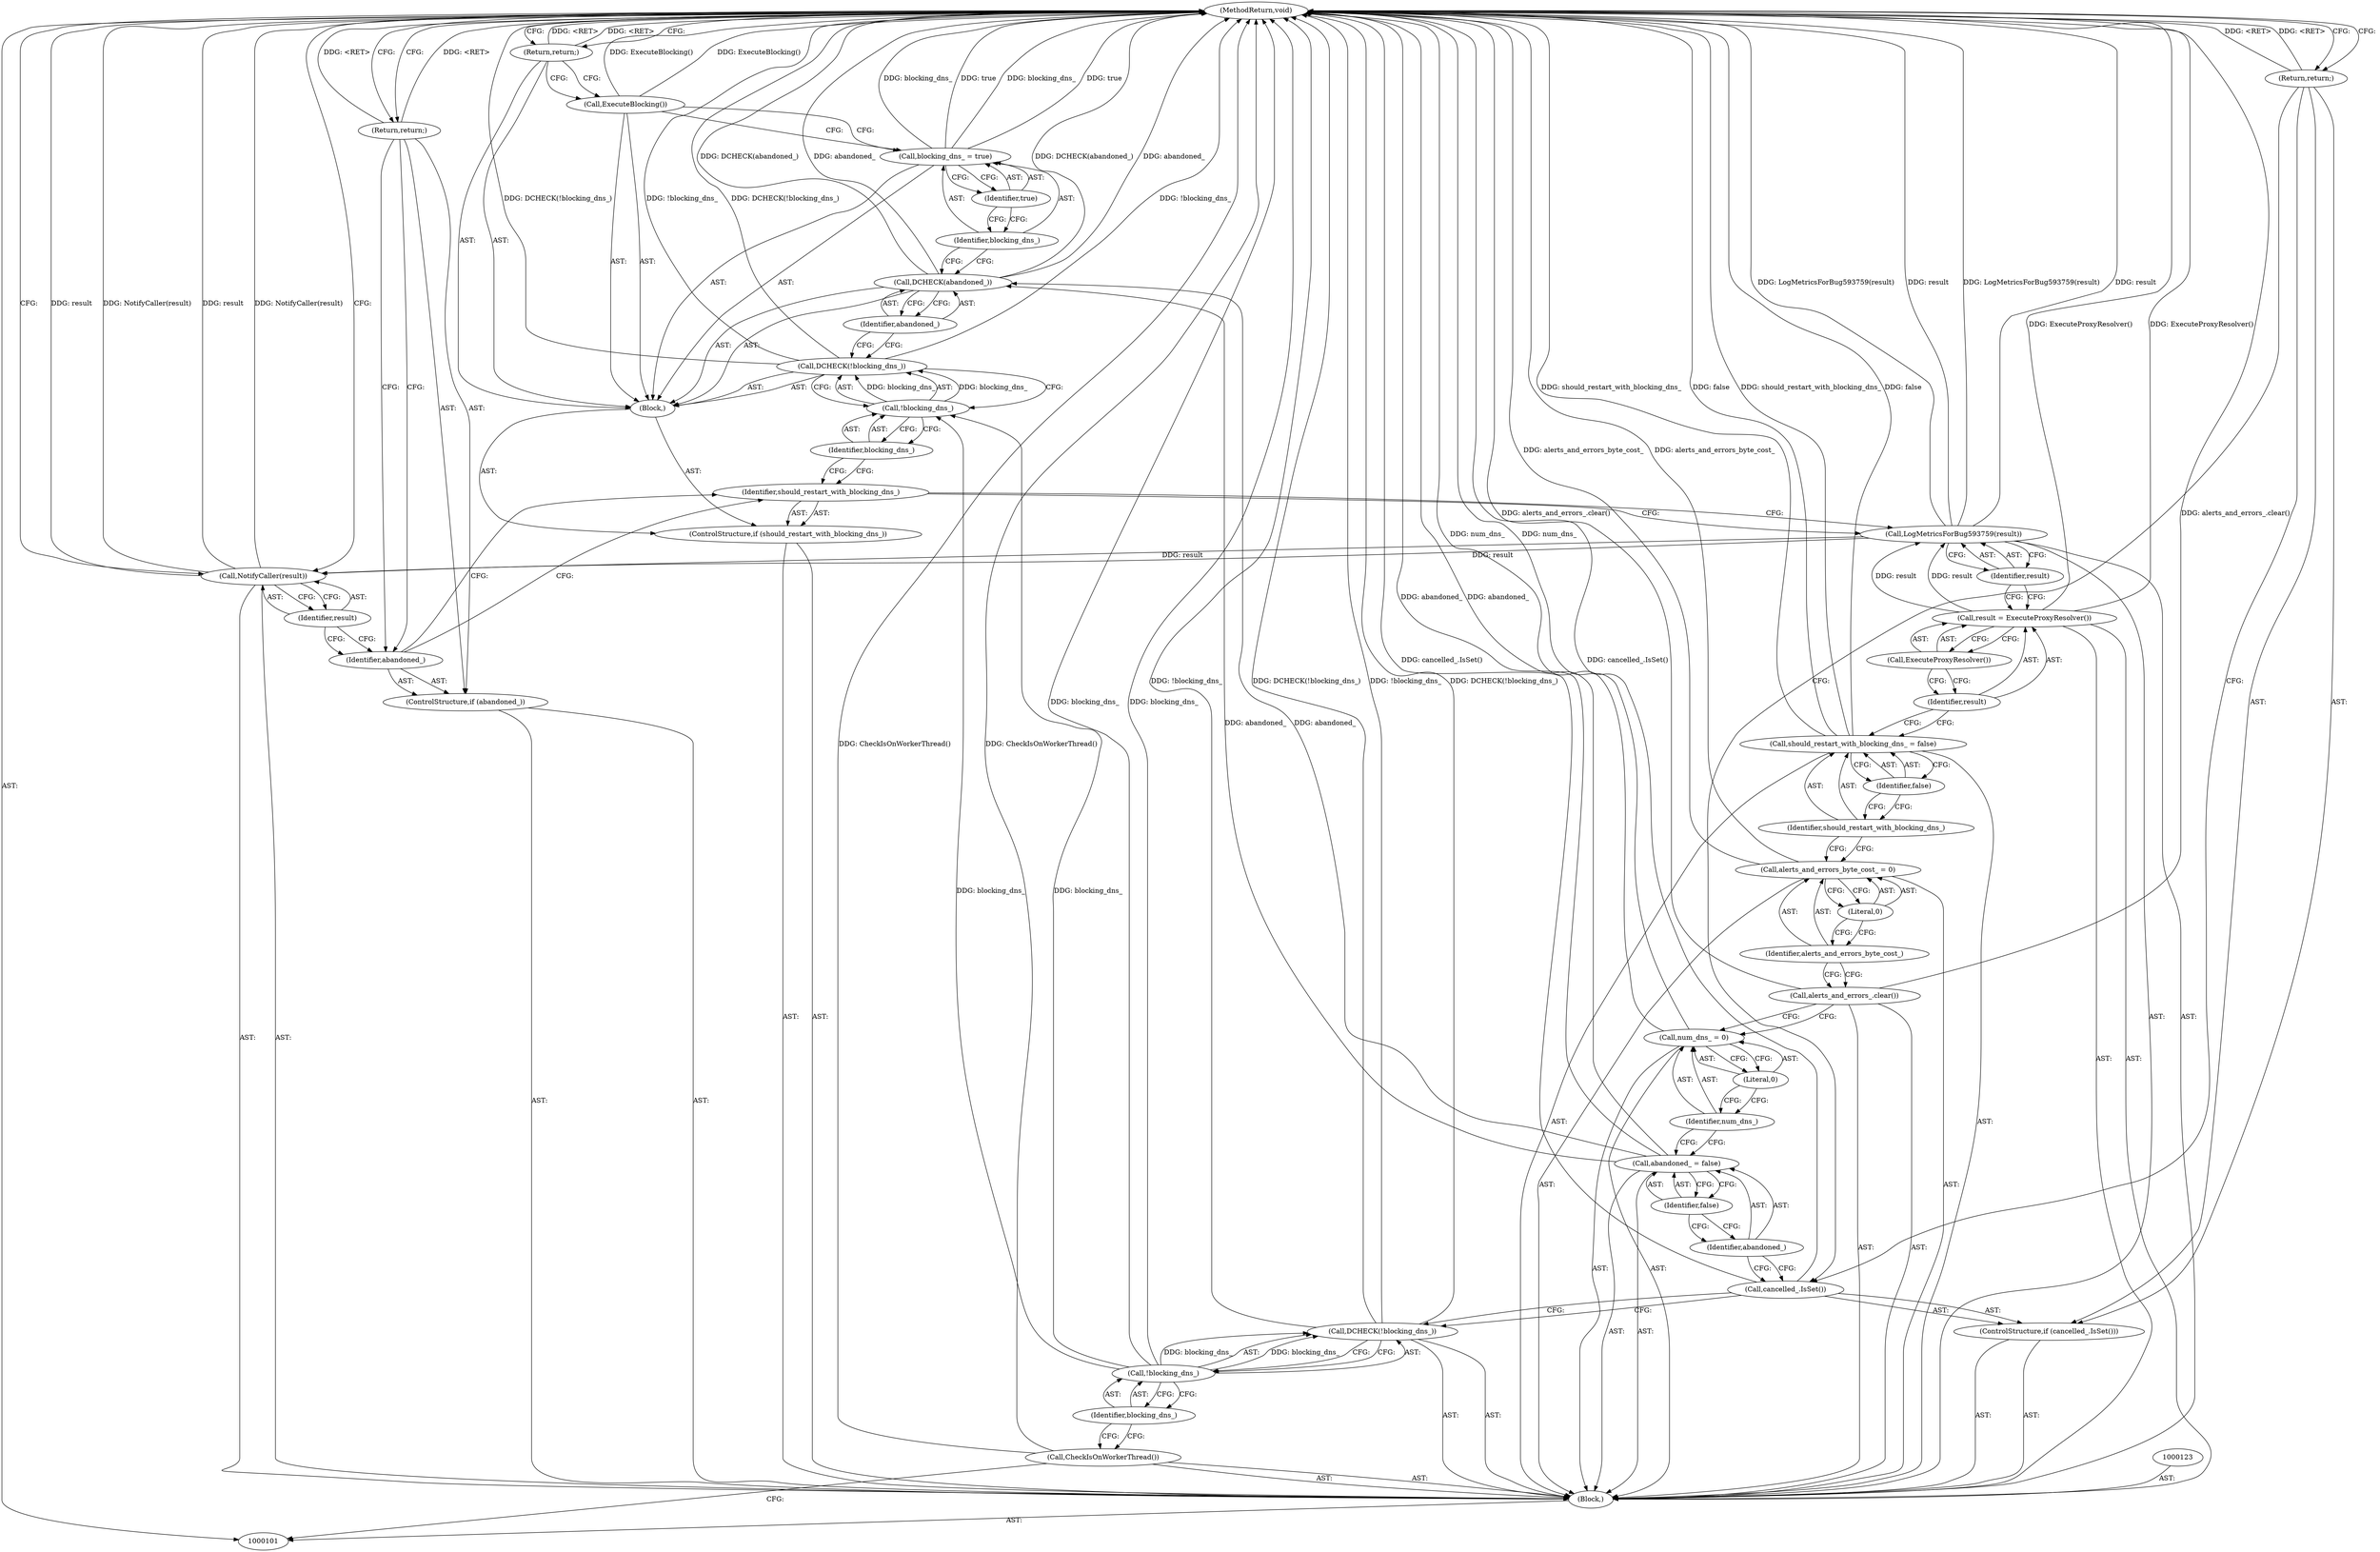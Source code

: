 digraph "0_Chrome_183f4bcddd821b4af3f6234ad2e8c371694a9ffb" {
"1000147" [label="(MethodReturn,void)"];
"1000102" [label="(Block,)"];
"1000116" [label="(Call,alerts_and_errors_.clear())"];
"1000117" [label="(Call,alerts_and_errors_byte_cost_ = 0)"];
"1000118" [label="(Identifier,alerts_and_errors_byte_cost_)"];
"1000119" [label="(Literal,0)"];
"1000120" [label="(Call,should_restart_with_blocking_dns_ = false)"];
"1000121" [label="(Identifier,should_restart_with_blocking_dns_)"];
"1000122" [label="(Identifier,false)"];
"1000126" [label="(Call,ExecuteProxyResolver())"];
"1000124" [label="(Call,result = ExecuteProxyResolver())"];
"1000125" [label="(Identifier,result)"];
"1000127" [label="(Call,LogMetricsForBug593759(result))"];
"1000128" [label="(Identifier,result)"];
"1000129" [label="(ControlStructure,if (should_restart_with_blocking_dns_))"];
"1000131" [label="(Block,)"];
"1000130" [label="(Identifier,should_restart_with_blocking_dns_)"];
"1000103" [label="(Call,CheckIsOnWorkerThread())"];
"1000133" [label="(Call,!blocking_dns_)"];
"1000134" [label="(Identifier,blocking_dns_)"];
"1000132" [label="(Call,DCHECK(!blocking_dns_))"];
"1000136" [label="(Identifier,abandoned_)"];
"1000135" [label="(Call,DCHECK(abandoned_))"];
"1000139" [label="(Identifier,true)"];
"1000137" [label="(Call,blocking_dns_ = true)"];
"1000138" [label="(Identifier,blocking_dns_)"];
"1000140" [label="(Call,ExecuteBlocking())"];
"1000141" [label="(Return,return;)"];
"1000142" [label="(ControlStructure,if (abandoned_))"];
"1000143" [label="(Identifier,abandoned_)"];
"1000144" [label="(Return,return;)"];
"1000106" [label="(Identifier,blocking_dns_)"];
"1000104" [label="(Call,DCHECK(!blocking_dns_))"];
"1000105" [label="(Call,!blocking_dns_)"];
"1000146" [label="(Identifier,result)"];
"1000145" [label="(Call,NotifyCaller(result))"];
"1000107" [label="(ControlStructure,if (cancelled_.IsSet()))"];
"1000108" [label="(Call,cancelled_.IsSet())"];
"1000109" [label="(Return,return;)"];
"1000112" [label="(Identifier,false)"];
"1000110" [label="(Call,abandoned_ = false)"];
"1000111" [label="(Identifier,abandoned_)"];
"1000115" [label="(Literal,0)"];
"1000113" [label="(Call,num_dns_ = 0)"];
"1000114" [label="(Identifier,num_dns_)"];
"1000147" -> "1000101"  [label="AST: "];
"1000147" -> "1000109"  [label="CFG: "];
"1000147" -> "1000141"  [label="CFG: "];
"1000147" -> "1000144"  [label="CFG: "];
"1000147" -> "1000145"  [label="CFG: "];
"1000144" -> "1000147"  [label="DDG: <RET>"];
"1000124" -> "1000147"  [label="DDG: ExecuteProxyResolver()"];
"1000108" -> "1000147"  [label="DDG: cancelled_.IsSet()"];
"1000104" -> "1000147"  [label="DDG: DCHECK(!blocking_dns_)"];
"1000104" -> "1000147"  [label="DDG: !blocking_dns_"];
"1000113" -> "1000147"  [label="DDG: num_dns_"];
"1000140" -> "1000147"  [label="DDG: ExecuteBlocking()"];
"1000103" -> "1000147"  [label="DDG: CheckIsOnWorkerThread()"];
"1000120" -> "1000147"  [label="DDG: should_restart_with_blocking_dns_"];
"1000120" -> "1000147"  [label="DDG: false"];
"1000127" -> "1000147"  [label="DDG: LogMetricsForBug593759(result)"];
"1000127" -> "1000147"  [label="DDG: result"];
"1000117" -> "1000147"  [label="DDG: alerts_and_errors_byte_cost_"];
"1000132" -> "1000147"  [label="DDG: !blocking_dns_"];
"1000132" -> "1000147"  [label="DDG: DCHECK(!blocking_dns_)"];
"1000145" -> "1000147"  [label="DDG: result"];
"1000145" -> "1000147"  [label="DDG: NotifyCaller(result)"];
"1000137" -> "1000147"  [label="DDG: true"];
"1000137" -> "1000147"  [label="DDG: blocking_dns_"];
"1000135" -> "1000147"  [label="DDG: DCHECK(abandoned_)"];
"1000135" -> "1000147"  [label="DDG: abandoned_"];
"1000110" -> "1000147"  [label="DDG: abandoned_"];
"1000116" -> "1000147"  [label="DDG: alerts_and_errors_.clear()"];
"1000105" -> "1000147"  [label="DDG: blocking_dns_"];
"1000141" -> "1000147"  [label="DDG: <RET>"];
"1000109" -> "1000147"  [label="DDG: <RET>"];
"1000102" -> "1000101"  [label="AST: "];
"1000103" -> "1000102"  [label="AST: "];
"1000104" -> "1000102"  [label="AST: "];
"1000107" -> "1000102"  [label="AST: "];
"1000110" -> "1000102"  [label="AST: "];
"1000113" -> "1000102"  [label="AST: "];
"1000116" -> "1000102"  [label="AST: "];
"1000117" -> "1000102"  [label="AST: "];
"1000120" -> "1000102"  [label="AST: "];
"1000123" -> "1000102"  [label="AST: "];
"1000124" -> "1000102"  [label="AST: "];
"1000127" -> "1000102"  [label="AST: "];
"1000129" -> "1000102"  [label="AST: "];
"1000142" -> "1000102"  [label="AST: "];
"1000145" -> "1000102"  [label="AST: "];
"1000116" -> "1000102"  [label="AST: "];
"1000116" -> "1000113"  [label="CFG: "];
"1000118" -> "1000116"  [label="CFG: "];
"1000116" -> "1000147"  [label="DDG: alerts_and_errors_.clear()"];
"1000117" -> "1000102"  [label="AST: "];
"1000117" -> "1000119"  [label="CFG: "];
"1000118" -> "1000117"  [label="AST: "];
"1000119" -> "1000117"  [label="AST: "];
"1000121" -> "1000117"  [label="CFG: "];
"1000117" -> "1000147"  [label="DDG: alerts_and_errors_byte_cost_"];
"1000118" -> "1000117"  [label="AST: "];
"1000118" -> "1000116"  [label="CFG: "];
"1000119" -> "1000118"  [label="CFG: "];
"1000119" -> "1000117"  [label="AST: "];
"1000119" -> "1000118"  [label="CFG: "];
"1000117" -> "1000119"  [label="CFG: "];
"1000120" -> "1000102"  [label="AST: "];
"1000120" -> "1000122"  [label="CFG: "];
"1000121" -> "1000120"  [label="AST: "];
"1000122" -> "1000120"  [label="AST: "];
"1000125" -> "1000120"  [label="CFG: "];
"1000120" -> "1000147"  [label="DDG: should_restart_with_blocking_dns_"];
"1000120" -> "1000147"  [label="DDG: false"];
"1000121" -> "1000120"  [label="AST: "];
"1000121" -> "1000117"  [label="CFG: "];
"1000122" -> "1000121"  [label="CFG: "];
"1000122" -> "1000120"  [label="AST: "];
"1000122" -> "1000121"  [label="CFG: "];
"1000120" -> "1000122"  [label="CFG: "];
"1000126" -> "1000124"  [label="AST: "];
"1000126" -> "1000125"  [label="CFG: "];
"1000124" -> "1000126"  [label="CFG: "];
"1000124" -> "1000102"  [label="AST: "];
"1000124" -> "1000126"  [label="CFG: "];
"1000125" -> "1000124"  [label="AST: "];
"1000126" -> "1000124"  [label="AST: "];
"1000128" -> "1000124"  [label="CFG: "];
"1000124" -> "1000147"  [label="DDG: ExecuteProxyResolver()"];
"1000124" -> "1000127"  [label="DDG: result"];
"1000125" -> "1000124"  [label="AST: "];
"1000125" -> "1000120"  [label="CFG: "];
"1000126" -> "1000125"  [label="CFG: "];
"1000127" -> "1000102"  [label="AST: "];
"1000127" -> "1000128"  [label="CFG: "];
"1000128" -> "1000127"  [label="AST: "];
"1000130" -> "1000127"  [label="CFG: "];
"1000127" -> "1000147"  [label="DDG: LogMetricsForBug593759(result)"];
"1000127" -> "1000147"  [label="DDG: result"];
"1000124" -> "1000127"  [label="DDG: result"];
"1000127" -> "1000145"  [label="DDG: result"];
"1000128" -> "1000127"  [label="AST: "];
"1000128" -> "1000124"  [label="CFG: "];
"1000127" -> "1000128"  [label="CFG: "];
"1000129" -> "1000102"  [label="AST: "];
"1000130" -> "1000129"  [label="AST: "];
"1000131" -> "1000129"  [label="AST: "];
"1000131" -> "1000129"  [label="AST: "];
"1000132" -> "1000131"  [label="AST: "];
"1000135" -> "1000131"  [label="AST: "];
"1000137" -> "1000131"  [label="AST: "];
"1000140" -> "1000131"  [label="AST: "];
"1000141" -> "1000131"  [label="AST: "];
"1000130" -> "1000129"  [label="AST: "];
"1000130" -> "1000127"  [label="CFG: "];
"1000134" -> "1000130"  [label="CFG: "];
"1000143" -> "1000130"  [label="CFG: "];
"1000103" -> "1000102"  [label="AST: "];
"1000103" -> "1000101"  [label="CFG: "];
"1000106" -> "1000103"  [label="CFG: "];
"1000103" -> "1000147"  [label="DDG: CheckIsOnWorkerThread()"];
"1000133" -> "1000132"  [label="AST: "];
"1000133" -> "1000134"  [label="CFG: "];
"1000134" -> "1000133"  [label="AST: "];
"1000132" -> "1000133"  [label="CFG: "];
"1000133" -> "1000132"  [label="DDG: blocking_dns_"];
"1000105" -> "1000133"  [label="DDG: blocking_dns_"];
"1000134" -> "1000133"  [label="AST: "];
"1000134" -> "1000130"  [label="CFG: "];
"1000133" -> "1000134"  [label="CFG: "];
"1000132" -> "1000131"  [label="AST: "];
"1000132" -> "1000133"  [label="CFG: "];
"1000133" -> "1000132"  [label="AST: "];
"1000136" -> "1000132"  [label="CFG: "];
"1000132" -> "1000147"  [label="DDG: !blocking_dns_"];
"1000132" -> "1000147"  [label="DDG: DCHECK(!blocking_dns_)"];
"1000133" -> "1000132"  [label="DDG: blocking_dns_"];
"1000136" -> "1000135"  [label="AST: "];
"1000136" -> "1000132"  [label="CFG: "];
"1000135" -> "1000136"  [label="CFG: "];
"1000135" -> "1000131"  [label="AST: "];
"1000135" -> "1000136"  [label="CFG: "];
"1000136" -> "1000135"  [label="AST: "];
"1000138" -> "1000135"  [label="CFG: "];
"1000135" -> "1000147"  [label="DDG: DCHECK(abandoned_)"];
"1000135" -> "1000147"  [label="DDG: abandoned_"];
"1000110" -> "1000135"  [label="DDG: abandoned_"];
"1000139" -> "1000137"  [label="AST: "];
"1000139" -> "1000138"  [label="CFG: "];
"1000137" -> "1000139"  [label="CFG: "];
"1000137" -> "1000131"  [label="AST: "];
"1000137" -> "1000139"  [label="CFG: "];
"1000138" -> "1000137"  [label="AST: "];
"1000139" -> "1000137"  [label="AST: "];
"1000140" -> "1000137"  [label="CFG: "];
"1000137" -> "1000147"  [label="DDG: true"];
"1000137" -> "1000147"  [label="DDG: blocking_dns_"];
"1000138" -> "1000137"  [label="AST: "];
"1000138" -> "1000135"  [label="CFG: "];
"1000139" -> "1000138"  [label="CFG: "];
"1000140" -> "1000131"  [label="AST: "];
"1000140" -> "1000137"  [label="CFG: "];
"1000141" -> "1000140"  [label="CFG: "];
"1000140" -> "1000147"  [label="DDG: ExecuteBlocking()"];
"1000141" -> "1000131"  [label="AST: "];
"1000141" -> "1000140"  [label="CFG: "];
"1000147" -> "1000141"  [label="CFG: "];
"1000141" -> "1000147"  [label="DDG: <RET>"];
"1000142" -> "1000102"  [label="AST: "];
"1000143" -> "1000142"  [label="AST: "];
"1000144" -> "1000142"  [label="AST: "];
"1000143" -> "1000142"  [label="AST: "];
"1000143" -> "1000130"  [label="CFG: "];
"1000144" -> "1000143"  [label="CFG: "];
"1000146" -> "1000143"  [label="CFG: "];
"1000144" -> "1000142"  [label="AST: "];
"1000144" -> "1000143"  [label="CFG: "];
"1000147" -> "1000144"  [label="CFG: "];
"1000144" -> "1000147"  [label="DDG: <RET>"];
"1000106" -> "1000105"  [label="AST: "];
"1000106" -> "1000103"  [label="CFG: "];
"1000105" -> "1000106"  [label="CFG: "];
"1000104" -> "1000102"  [label="AST: "];
"1000104" -> "1000105"  [label="CFG: "];
"1000105" -> "1000104"  [label="AST: "];
"1000108" -> "1000104"  [label="CFG: "];
"1000104" -> "1000147"  [label="DDG: DCHECK(!blocking_dns_)"];
"1000104" -> "1000147"  [label="DDG: !blocking_dns_"];
"1000105" -> "1000104"  [label="DDG: blocking_dns_"];
"1000105" -> "1000104"  [label="AST: "];
"1000105" -> "1000106"  [label="CFG: "];
"1000106" -> "1000105"  [label="AST: "];
"1000104" -> "1000105"  [label="CFG: "];
"1000105" -> "1000147"  [label="DDG: blocking_dns_"];
"1000105" -> "1000104"  [label="DDG: blocking_dns_"];
"1000105" -> "1000133"  [label="DDG: blocking_dns_"];
"1000146" -> "1000145"  [label="AST: "];
"1000146" -> "1000143"  [label="CFG: "];
"1000145" -> "1000146"  [label="CFG: "];
"1000145" -> "1000102"  [label="AST: "];
"1000145" -> "1000146"  [label="CFG: "];
"1000146" -> "1000145"  [label="AST: "];
"1000147" -> "1000145"  [label="CFG: "];
"1000145" -> "1000147"  [label="DDG: result"];
"1000145" -> "1000147"  [label="DDG: NotifyCaller(result)"];
"1000127" -> "1000145"  [label="DDG: result"];
"1000107" -> "1000102"  [label="AST: "];
"1000108" -> "1000107"  [label="AST: "];
"1000109" -> "1000107"  [label="AST: "];
"1000108" -> "1000107"  [label="AST: "];
"1000108" -> "1000104"  [label="CFG: "];
"1000109" -> "1000108"  [label="CFG: "];
"1000111" -> "1000108"  [label="CFG: "];
"1000108" -> "1000147"  [label="DDG: cancelled_.IsSet()"];
"1000109" -> "1000107"  [label="AST: "];
"1000109" -> "1000108"  [label="CFG: "];
"1000147" -> "1000109"  [label="CFG: "];
"1000109" -> "1000147"  [label="DDG: <RET>"];
"1000112" -> "1000110"  [label="AST: "];
"1000112" -> "1000111"  [label="CFG: "];
"1000110" -> "1000112"  [label="CFG: "];
"1000110" -> "1000102"  [label="AST: "];
"1000110" -> "1000112"  [label="CFG: "];
"1000111" -> "1000110"  [label="AST: "];
"1000112" -> "1000110"  [label="AST: "];
"1000114" -> "1000110"  [label="CFG: "];
"1000110" -> "1000147"  [label="DDG: abandoned_"];
"1000110" -> "1000135"  [label="DDG: abandoned_"];
"1000111" -> "1000110"  [label="AST: "];
"1000111" -> "1000108"  [label="CFG: "];
"1000112" -> "1000111"  [label="CFG: "];
"1000115" -> "1000113"  [label="AST: "];
"1000115" -> "1000114"  [label="CFG: "];
"1000113" -> "1000115"  [label="CFG: "];
"1000113" -> "1000102"  [label="AST: "];
"1000113" -> "1000115"  [label="CFG: "];
"1000114" -> "1000113"  [label="AST: "];
"1000115" -> "1000113"  [label="AST: "];
"1000116" -> "1000113"  [label="CFG: "];
"1000113" -> "1000147"  [label="DDG: num_dns_"];
"1000114" -> "1000113"  [label="AST: "];
"1000114" -> "1000110"  [label="CFG: "];
"1000115" -> "1000114"  [label="CFG: "];
}
